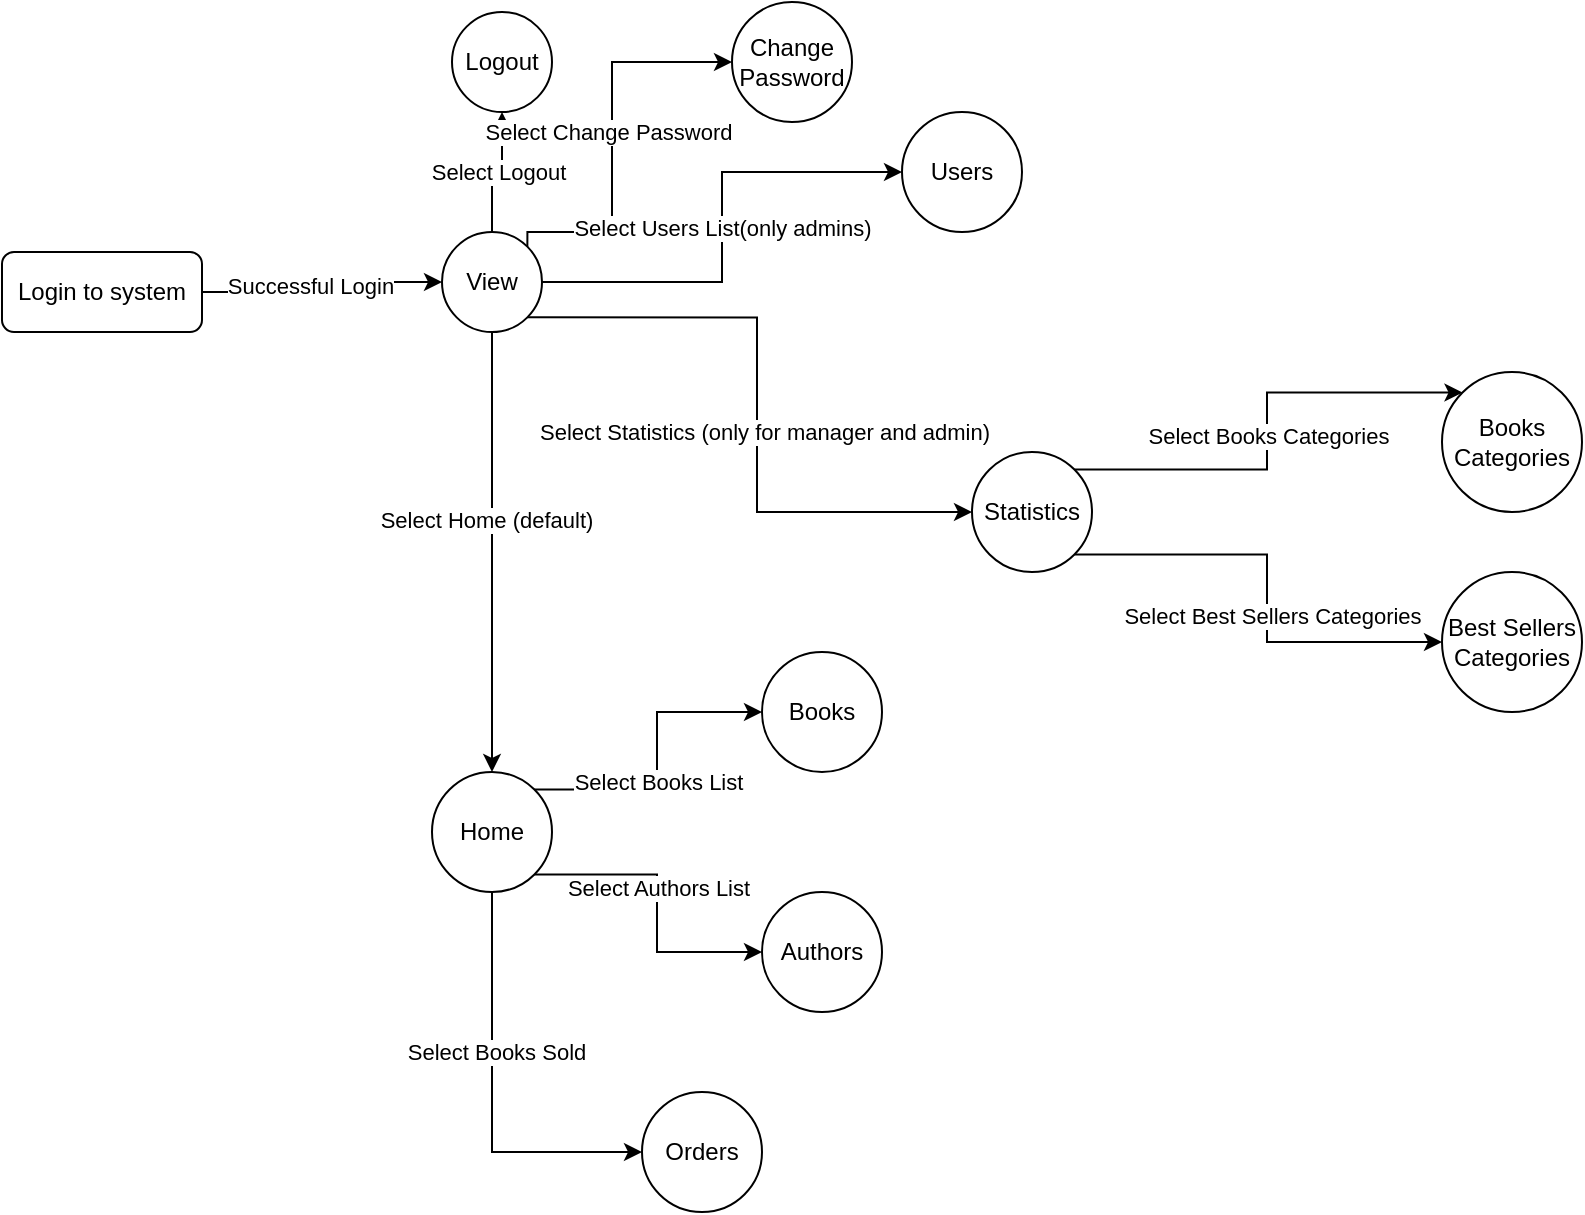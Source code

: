 <mxfile version="26.0.4">
  <diagram name="Page-1" id="uCtxBFyetkFbAPX629IC">
    <mxGraphModel dx="1985" dy="1115" grid="1" gridSize="10" guides="1" tooltips="1" connect="1" arrows="1" fold="1" page="1" pageScale="1" pageWidth="850" pageHeight="1100" math="0" shadow="0">
      <root>
        <mxCell id="0" />
        <mxCell id="1" parent="0" />
        <mxCell id="KPOi8cj2wzjZKRKIcYXq-18" value="Select Logout" style="edgeStyle=orthogonalEdgeStyle;rounded=0;orthogonalLoop=1;jettySize=auto;html=1;exitX=0.5;exitY=0;exitDx=0;exitDy=0;entryX=0.5;entryY=1;entryDx=0;entryDy=0;" edge="1" parent="1" source="KPOi8cj2wzjZKRKIcYXq-4" target="KPOi8cj2wzjZKRKIcYXq-5">
          <mxGeometry relative="1" as="geometry" />
        </mxCell>
        <mxCell id="KPOi8cj2wzjZKRKIcYXq-20" style="edgeStyle=orthogonalEdgeStyle;rounded=0;orthogonalLoop=1;jettySize=auto;html=1;exitX=1;exitY=0;exitDx=0;exitDy=0;entryX=0;entryY=0.5;entryDx=0;entryDy=0;" edge="1" parent="1" source="KPOi8cj2wzjZKRKIcYXq-4" target="KPOi8cj2wzjZKRKIcYXq-6">
          <mxGeometry relative="1" as="geometry">
            <Array as="points">
              <mxPoint x="301" y="150" />
              <mxPoint x="335" y="150" />
              <mxPoint x="335" y="100" />
            </Array>
          </mxGeometry>
        </mxCell>
        <mxCell id="KPOi8cj2wzjZKRKIcYXq-21" value="Select Change Password" style="edgeLabel;html=1;align=center;verticalAlign=middle;resizable=0;points=[];" vertex="1" connectable="0" parent="KPOi8cj2wzjZKRKIcYXq-20">
          <mxGeometry x="0.029" y="2" relative="1" as="geometry">
            <mxPoint as="offset" />
          </mxGeometry>
        </mxCell>
        <mxCell id="KPOi8cj2wzjZKRKIcYXq-22" value="Select Users List(only admins)" style="edgeStyle=orthogonalEdgeStyle;rounded=0;orthogonalLoop=1;jettySize=auto;html=1;exitX=1;exitY=0.5;exitDx=0;exitDy=0;entryX=0;entryY=0.5;entryDx=0;entryDy=0;" edge="1" parent="1" source="KPOi8cj2wzjZKRKIcYXq-4" target="KPOi8cj2wzjZKRKIcYXq-7">
          <mxGeometry relative="1" as="geometry" />
        </mxCell>
        <mxCell id="KPOi8cj2wzjZKRKIcYXq-23" style="edgeStyle=orthogonalEdgeStyle;rounded=0;orthogonalLoop=1;jettySize=auto;html=1;exitX=1;exitY=1;exitDx=0;exitDy=0;entryX=0;entryY=0.5;entryDx=0;entryDy=0;" edge="1" parent="1" source="KPOi8cj2wzjZKRKIcYXq-4" target="KPOi8cj2wzjZKRKIcYXq-8">
          <mxGeometry relative="1" as="geometry" />
        </mxCell>
        <mxCell id="KPOi8cj2wzjZKRKIcYXq-24" value="Select Statistics (only for manager and admin)" style="edgeLabel;html=1;align=center;verticalAlign=middle;resizable=0;points=[];" vertex="1" connectable="0" parent="KPOi8cj2wzjZKRKIcYXq-23">
          <mxGeometry x="0.081" y="3" relative="1" as="geometry">
            <mxPoint y="-1" as="offset" />
          </mxGeometry>
        </mxCell>
        <mxCell id="KPOi8cj2wzjZKRKIcYXq-4" value="View" style="ellipse;whiteSpace=wrap;html=1;aspect=fixed;" vertex="1" parent="1">
          <mxGeometry x="250" y="150" width="50" height="50" as="geometry" />
        </mxCell>
        <mxCell id="KPOi8cj2wzjZKRKIcYXq-5" value="Logout" style="ellipse;whiteSpace=wrap;html=1;aspect=fixed;" vertex="1" parent="1">
          <mxGeometry x="255" y="40" width="50" height="50" as="geometry" />
        </mxCell>
        <mxCell id="KPOi8cj2wzjZKRKIcYXq-6" value="Change Password&lt;span style=&quot;color: rgba(0, 0, 0, 0); font-family: monospace; font-size: 0px; text-align: start; text-wrap-mode: nowrap;&quot;&gt;%3CmxGraphModel%3E%3Croot%3E%3CmxCell%20id%3D%220%22%2F%3E%3CmxCell%20id%3D%221%22%20parent%3D%220%22%2F%3E%3CmxCell%20id%3D%222%22%20value%3D%22%22%20style%3D%22ellipse%3BwhiteSpace%3Dwrap%3Bhtml%3D1%3Baspect%3Dfixed%3B%22%20vertex%3D%221%22%20parent%3D%221%22%3E%3CmxGeometry%20x%3D%22250%22%20y%3D%22110%22%20width%3D%2260%22%20height%3D%2260%22%20as%3D%22geometry%22%2F%3E%3C%2FmxCell%3E%3C%2Froot%3E%3C%2FmxGraphModel%3E&lt;/span&gt;" style="ellipse;whiteSpace=wrap;html=1;aspect=fixed;" vertex="1" parent="1">
          <mxGeometry x="395" y="35" width="60" height="60" as="geometry" />
        </mxCell>
        <mxCell id="KPOi8cj2wzjZKRKIcYXq-7" value="Users" style="ellipse;whiteSpace=wrap;html=1;aspect=fixed;" vertex="1" parent="1">
          <mxGeometry x="480" y="90" width="60" height="60" as="geometry" />
        </mxCell>
        <mxCell id="KPOi8cj2wzjZKRKIcYXq-25" style="edgeStyle=orthogonalEdgeStyle;rounded=0;orthogonalLoop=1;jettySize=auto;html=1;exitX=1;exitY=0;exitDx=0;exitDy=0;entryX=0;entryY=0;entryDx=0;entryDy=0;" edge="1" parent="1" source="KPOi8cj2wzjZKRKIcYXq-8" target="KPOi8cj2wzjZKRKIcYXq-10">
          <mxGeometry relative="1" as="geometry" />
        </mxCell>
        <mxCell id="KPOi8cj2wzjZKRKIcYXq-33" value="Select Books Categories" style="edgeLabel;html=1;align=center;verticalAlign=middle;resizable=0;points=[];" vertex="1" connectable="0" parent="KPOi8cj2wzjZKRKIcYXq-25">
          <mxGeometry x="-0.024" relative="1" as="geometry">
            <mxPoint as="offset" />
          </mxGeometry>
        </mxCell>
        <mxCell id="KPOi8cj2wzjZKRKIcYXq-26" style="edgeStyle=orthogonalEdgeStyle;rounded=0;orthogonalLoop=1;jettySize=auto;html=1;exitX=1;exitY=1;exitDx=0;exitDy=0;entryX=0;entryY=0.5;entryDx=0;entryDy=0;" edge="1" parent="1" source="KPOi8cj2wzjZKRKIcYXq-8" target="KPOi8cj2wzjZKRKIcYXq-9">
          <mxGeometry relative="1" as="geometry" />
        </mxCell>
        <mxCell id="KPOi8cj2wzjZKRKIcYXq-34" value="Select Best Sellers Categories" style="edgeLabel;html=1;align=center;verticalAlign=middle;resizable=0;points=[];" vertex="1" connectable="0" parent="KPOi8cj2wzjZKRKIcYXq-26">
          <mxGeometry x="0.116" y="2" relative="1" as="geometry">
            <mxPoint as="offset" />
          </mxGeometry>
        </mxCell>
        <mxCell id="KPOi8cj2wzjZKRKIcYXq-8" value="Statistics&lt;span style=&quot;color: rgba(0, 0, 0, 0); font-family: monospace; font-size: 0px; text-align: start; text-wrap-mode: nowrap;&quot;&gt;%3CmxGraphModel%3E%3Croot%3E%3CmxCell%20id%3D%220%22%2F%3E%3CmxCell%20id%3D%221%22%20parent%3D%220%22%2F%3E%3CmxCell%20id%3D%222%22%20value%3D%22%22%20style%3D%22ellipse%3BwhiteSpace%3Dwrap%3Bhtml%3D1%3Baspect%3Dfixed%3B%22%20vertex%3D%221%22%20parent%3D%221%22%3E%3CmxGeometry%20x%3D%22250%22%20y%3D%22110%22%20width%3D%2260%22%20height%3D%2260%22%20as%3D%22geometry%22%2F%3E%3C%2FmxCell%3E%3C%2Froot%3E%3C%2FmxGraphModel%3E&lt;/span&gt;&lt;span style=&quot;color: rgba(0, 0, 0, 0); font-family: monospace; font-size: 0px; text-align: start; text-wrap-mode: nowrap;&quot;&gt;%3CmxGraphModel%3E%3Croot%3E%3CmxCell%20id%3D%220%22%2F%3E%3CmxCell%20id%3D%221%22%20parent%3D%220%22%2F%3E%3CmxCell%20id%3D%222%22%20value%3D%22%22%20style%3D%22ellipse%3BwhiteSpace%3Dwrap%3Bhtml%3D1%3Baspect%3Dfixed%3B%22%20vertex%3D%221%22%20parent%3D%221%22%3E%3CmxGeometry%20x%3D%22250%22%20y%3D%22110%22%20width%3D%2260%22%20height%3D%2260%22%20as%3D%22geometry%22%2F%3E%3C%2FmxCell%3E%3C%2Froot%3E%3C%2FmxGraphModel%3E&lt;/span&gt;" style="ellipse;whiteSpace=wrap;html=1;aspect=fixed;" vertex="1" parent="1">
          <mxGeometry x="515" y="260" width="60" height="60" as="geometry" />
        </mxCell>
        <mxCell id="KPOi8cj2wzjZKRKIcYXq-9" value="Best Sellers Categories&lt;span style=&quot;color: rgba(0, 0, 0, 0); font-family: monospace; font-size: 0px; text-align: start; text-wrap-mode: nowrap;&quot;&gt;%3CmxGraphModel%3E%3Croot%3E%3CmxCell%20id%3D%220%22%2F%3E%3CmxCell%20id%3D%221%22%20parent%3D%220%22%2F%3E%3CmxCell%20id%3D%222%22%20value%3D%22%22%20style%3D%22ellipse%3BwhiteSpace%3Dwrap%3Bhtml%3D1%3Baspect%3Dfixed%3B%22%20vertex%3D%221%22%20parent%3D%221%22%3E%3CmxGeometry%20x%3D%22250%22%20y%3D%22110%22%20width%3D%2260%22%20height%3D%2260%22%20as%3D%22geometry%22%2F%3E%3C%2FmxCell%3E%3C%2Froot%3E%3C%2FmxGraphModel%3E&lt;/span&gt;" style="ellipse;whiteSpace=wrap;html=1;aspect=fixed;" vertex="1" parent="1">
          <mxGeometry x="750" y="320" width="70" height="70" as="geometry" />
        </mxCell>
        <mxCell id="KPOi8cj2wzjZKRKIcYXq-10" value="Books Categories" style="ellipse;whiteSpace=wrap;html=1;aspect=fixed;" vertex="1" parent="1">
          <mxGeometry x="750" y="220" width="70" height="70" as="geometry" />
        </mxCell>
        <mxCell id="KPOi8cj2wzjZKRKIcYXq-29" style="edgeStyle=orthogonalEdgeStyle;rounded=0;orthogonalLoop=1;jettySize=auto;html=1;exitX=1;exitY=0;exitDx=0;exitDy=0;entryX=0;entryY=0.5;entryDx=0;entryDy=0;" edge="1" parent="1" source="KPOi8cj2wzjZKRKIcYXq-11" target="KPOi8cj2wzjZKRKIcYXq-12">
          <mxGeometry relative="1" as="geometry" />
        </mxCell>
        <mxCell id="KPOi8cj2wzjZKRKIcYXq-36" value="Select Books List" style="edgeLabel;html=1;align=center;verticalAlign=middle;resizable=0;points=[];" vertex="1" connectable="0" parent="KPOi8cj2wzjZKRKIcYXq-29">
          <mxGeometry x="-0.151" relative="1" as="geometry">
            <mxPoint as="offset" />
          </mxGeometry>
        </mxCell>
        <mxCell id="KPOi8cj2wzjZKRKIcYXq-30" style="edgeStyle=orthogonalEdgeStyle;rounded=0;orthogonalLoop=1;jettySize=auto;html=1;exitX=1;exitY=1;exitDx=0;exitDy=0;entryX=0;entryY=0.5;entryDx=0;entryDy=0;" edge="1" parent="1" source="KPOi8cj2wzjZKRKIcYXq-11" target="KPOi8cj2wzjZKRKIcYXq-13">
          <mxGeometry relative="1" as="geometry" />
        </mxCell>
        <mxCell id="KPOi8cj2wzjZKRKIcYXq-37" value="Select Authors List" style="edgeLabel;html=1;align=center;verticalAlign=middle;resizable=0;points=[];" vertex="1" connectable="0" parent="KPOi8cj2wzjZKRKIcYXq-30">
          <mxGeometry x="-0.106" relative="1" as="geometry">
            <mxPoint as="offset" />
          </mxGeometry>
        </mxCell>
        <mxCell id="KPOi8cj2wzjZKRKIcYXq-31" style="edgeStyle=orthogonalEdgeStyle;rounded=0;orthogonalLoop=1;jettySize=auto;html=1;exitX=0.5;exitY=1;exitDx=0;exitDy=0;entryX=0;entryY=0.5;entryDx=0;entryDy=0;" edge="1" parent="1" source="KPOi8cj2wzjZKRKIcYXq-11" target="KPOi8cj2wzjZKRKIcYXq-14">
          <mxGeometry relative="1" as="geometry" />
        </mxCell>
        <mxCell id="KPOi8cj2wzjZKRKIcYXq-38" value="Select Books Sold" style="edgeLabel;html=1;align=center;verticalAlign=middle;resizable=0;points=[];" vertex="1" connectable="0" parent="KPOi8cj2wzjZKRKIcYXq-31">
          <mxGeometry x="-0.224" y="2" relative="1" as="geometry">
            <mxPoint as="offset" />
          </mxGeometry>
        </mxCell>
        <mxCell id="KPOi8cj2wzjZKRKIcYXq-11" value="Home&lt;span style=&quot;color: rgba(0, 0, 0, 0); font-family: monospace; font-size: 0px; text-align: start; text-wrap-mode: nowrap;&quot;&gt;%3CmxGraphModel%3E%3Croot%3E%3CmxCell%20id%3D%220%22%2F%3E%3CmxCell%20id%3D%221%22%20parent%3D%220%22%2F%3E%3CmxCell%20id%3D%222%22%20value%3D%22%22%20style%3D%22ellipse%3BwhiteSpace%3Dwrap%3Bhtml%3D1%3Baspect%3Dfixed%3B%22%20vertex%3D%221%22%20parent%3D%221%22%3E%3CmxGeometry%20x%3D%22250%22%20y%3D%22110%22%20width%3D%2260%22%20height%3D%2260%22%20as%3D%22geometry%22%2F%3E%3C%2FmxCell%3E%3C%2Froot%3E%3C%2FmxGraphModel%3E&lt;/span&gt;" style="ellipse;whiteSpace=wrap;html=1;aspect=fixed;" vertex="1" parent="1">
          <mxGeometry x="245" y="420" width="60" height="60" as="geometry" />
        </mxCell>
        <mxCell id="KPOi8cj2wzjZKRKIcYXq-12" value="Books" style="ellipse;whiteSpace=wrap;html=1;aspect=fixed;" vertex="1" parent="1">
          <mxGeometry x="410" y="360" width="60" height="60" as="geometry" />
        </mxCell>
        <mxCell id="KPOi8cj2wzjZKRKIcYXq-13" value="Authors" style="ellipse;whiteSpace=wrap;html=1;aspect=fixed;" vertex="1" parent="1">
          <mxGeometry x="410" y="480" width="60" height="60" as="geometry" />
        </mxCell>
        <mxCell id="KPOi8cj2wzjZKRKIcYXq-14" value="Orders" style="ellipse;whiteSpace=wrap;html=1;aspect=fixed;" vertex="1" parent="1">
          <mxGeometry x="350" y="580" width="60" height="60" as="geometry" />
        </mxCell>
        <mxCell id="KPOi8cj2wzjZKRKIcYXq-17" style="edgeStyle=orthogonalEdgeStyle;rounded=0;orthogonalLoop=1;jettySize=auto;html=1;exitX=1;exitY=0.5;exitDx=0;exitDy=0;entryX=0;entryY=0.5;entryDx=0;entryDy=0;" edge="1" parent="1" source="KPOi8cj2wzjZKRKIcYXq-15" target="KPOi8cj2wzjZKRKIcYXq-4">
          <mxGeometry relative="1" as="geometry" />
        </mxCell>
        <mxCell id="KPOi8cj2wzjZKRKIcYXq-19" value="Successful Login" style="edgeLabel;html=1;align=center;verticalAlign=middle;resizable=0;points=[];" vertex="1" connectable="0" parent="KPOi8cj2wzjZKRKIcYXq-17">
          <mxGeometry x="-0.142" y="3" relative="1" as="geometry">
            <mxPoint as="offset" />
          </mxGeometry>
        </mxCell>
        <mxCell id="KPOi8cj2wzjZKRKIcYXq-15" value="Login to system" style="rounded=1;whiteSpace=wrap;html=1;" vertex="1" parent="1">
          <mxGeometry x="30" y="160" width="100" height="40" as="geometry" />
        </mxCell>
        <mxCell id="KPOi8cj2wzjZKRKIcYXq-28" style="edgeStyle=orthogonalEdgeStyle;rounded=0;orthogonalLoop=1;jettySize=auto;html=1;exitX=0.5;exitY=1;exitDx=0;exitDy=0;" edge="1" parent="1" source="KPOi8cj2wzjZKRKIcYXq-4" target="KPOi8cj2wzjZKRKIcYXq-11">
          <mxGeometry relative="1" as="geometry">
            <mxPoint x="275" y="400" as="targetPoint" />
          </mxGeometry>
        </mxCell>
        <mxCell id="KPOi8cj2wzjZKRKIcYXq-35" value="Select Home (default)" style="edgeLabel;html=1;align=center;verticalAlign=middle;resizable=0;points=[];" vertex="1" connectable="0" parent="KPOi8cj2wzjZKRKIcYXq-28">
          <mxGeometry x="-0.147" y="-3" relative="1" as="geometry">
            <mxPoint as="offset" />
          </mxGeometry>
        </mxCell>
      </root>
    </mxGraphModel>
  </diagram>
</mxfile>
